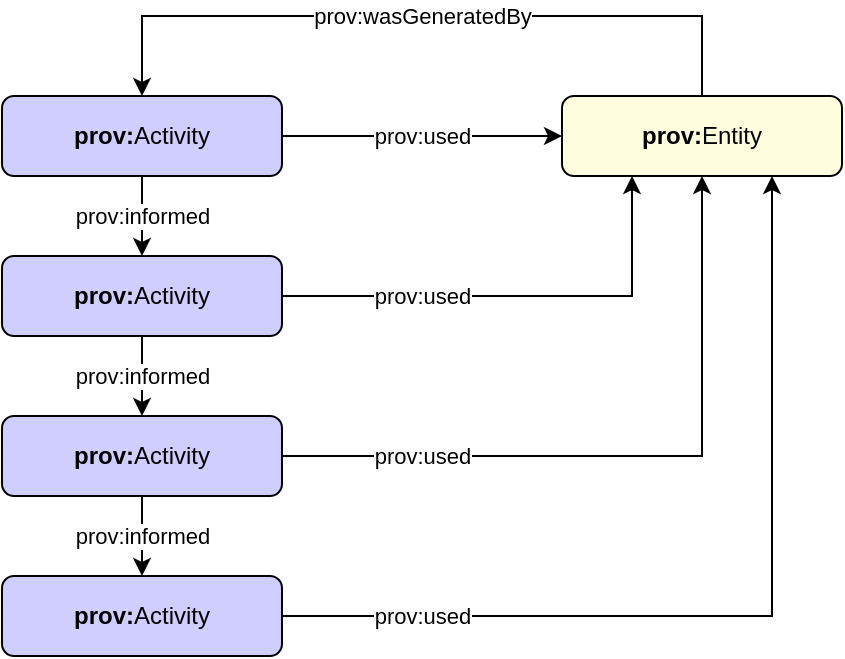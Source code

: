 <mxfile>
    <diagram id="nATCAIIqyFDKElrvJcmv" name="Page-1">
        <mxGraphModel dx="1388" dy="659" grid="1" gridSize="10" guides="1" tooltips="1" connect="1" arrows="1" fold="1" page="1" pageScale="1" pageWidth="827" pageHeight="1169" math="0" shadow="0">
            <root>
                <mxCell id="0"/>
                <mxCell id="1" parent="0"/>
                <mxCell id="7" value="prov:used" style="edgeStyle=none;html=1;exitX=1;exitY=0.5;exitDx=0;exitDy=0;entryX=0;entryY=0.5;entryDx=0;entryDy=0;" edge="1" parent="1" source="2" target="6">
                    <mxGeometry relative="1" as="geometry">
                        <mxPoint as="offset"/>
                    </mxGeometry>
                </mxCell>
                <mxCell id="8" value="prov:informed" style="edgeStyle=none;html=1;exitX=0.5;exitY=1;exitDx=0;exitDy=0;entryX=0.5;entryY=0;entryDx=0;entryDy=0;" edge="1" parent="1" source="2" target="3">
                    <mxGeometry relative="1" as="geometry"/>
                </mxCell>
                <mxCell id="2" value="&lt;b&gt;prov:&lt;/b&gt;Activity" style="rounded=1;whiteSpace=wrap;html=1;labelBackgroundColor=none;fontColor=none;fillColor=#cfceff;fontSize=12;" vertex="1" parent="1">
                    <mxGeometry x="210" y="200" width="140" height="40" as="geometry"/>
                </mxCell>
                <mxCell id="9" value="prov:informed" style="edgeStyle=none;html=1;exitX=0.5;exitY=1;exitDx=0;exitDy=0;entryX=0.5;entryY=0;entryDx=0;entryDy=0;" edge="1" parent="1" source="3" target="4">
                    <mxGeometry relative="1" as="geometry"/>
                </mxCell>
                <mxCell id="12" value="prov:used" style="edgeStyle=orthogonalEdgeStyle;html=1;exitX=1;exitY=0.5;exitDx=0;exitDy=0;entryX=0.25;entryY=1;entryDx=0;entryDy=0;rounded=0;" edge="1" parent="1" source="3" target="6">
                    <mxGeometry x="-0.404" relative="1" as="geometry">
                        <mxPoint as="offset"/>
                    </mxGeometry>
                </mxCell>
                <mxCell id="3" value="&lt;b&gt;prov:&lt;/b&gt;Activity" style="rounded=1;whiteSpace=wrap;html=1;labelBackgroundColor=none;fontColor=none;fillColor=#cfceff;fontSize=12;" vertex="1" parent="1">
                    <mxGeometry x="210" y="280" width="140" height="40" as="geometry"/>
                </mxCell>
                <mxCell id="10" value="prov:informed" style="edgeStyle=none;html=1;exitX=0.5;exitY=1;exitDx=0;exitDy=0;entryX=0.5;entryY=0;entryDx=0;entryDy=0;" edge="1" parent="1" source="4" target="5">
                    <mxGeometry relative="1" as="geometry"/>
                </mxCell>
                <mxCell id="4" value="&lt;b&gt;prov:&lt;/b&gt;Activity" style="rounded=1;whiteSpace=wrap;html=1;labelBackgroundColor=none;fontColor=none;fillColor=#cfceff;fontSize=12;" vertex="1" parent="1">
                    <mxGeometry x="210" y="360" width="140" height="40" as="geometry"/>
                </mxCell>
                <mxCell id="5" value="&lt;b&gt;prov:&lt;/b&gt;Activity" style="rounded=1;whiteSpace=wrap;html=1;labelBackgroundColor=none;fontColor=none;fillColor=#cfceff;fontSize=12;" vertex="1" parent="1">
                    <mxGeometry x="210" y="440" width="140" height="40" as="geometry"/>
                </mxCell>
                <mxCell id="15" value="prov:wasGeneratedBy" style="edgeStyle=orthogonalEdgeStyle;rounded=0;html=1;exitX=0.5;exitY=0;exitDx=0;exitDy=0;entryX=0.5;entryY=0;entryDx=0;entryDy=0;" edge="1" parent="1" source="6" target="2">
                    <mxGeometry relative="1" as="geometry">
                        <Array as="points">
                            <mxPoint x="560" y="160"/>
                            <mxPoint x="280" y="160"/>
                        </Array>
                    </mxGeometry>
                </mxCell>
                <mxCell id="6" value="&lt;b&gt;prov:&lt;/b&gt;Entity" style="rounded=1;whiteSpace=wrap;html=1;labelBackgroundColor=none;fontColor=none;fillColor=#fffedf;fontSize=12;" vertex="1" parent="1">
                    <mxGeometry x="490" y="200" width="140" height="40" as="geometry"/>
                </mxCell>
                <mxCell id="13" value="prov:used" style="edgeStyle=orthogonalEdgeStyle;html=1;exitX=1;exitY=0.5;exitDx=0;exitDy=0;entryX=0.5;entryY=1;entryDx=0;entryDy=0;rounded=0;" edge="1" parent="1" source="4" target="6">
                    <mxGeometry x="-0.6" relative="1" as="geometry">
                        <mxPoint x="455" y="400" as="sourcePoint"/>
                        <mxPoint x="665" y="340" as="targetPoint"/>
                        <mxPoint as="offset"/>
                    </mxGeometry>
                </mxCell>
                <mxCell id="14" value="prov:used" style="edgeStyle=orthogonalEdgeStyle;html=1;exitX=1;exitY=0.5;exitDx=0;exitDy=0;rounded=0;entryX=0.75;entryY=1;entryDx=0;entryDy=0;" edge="1" parent="1" source="5" target="6">
                    <mxGeometry x="-0.699" relative="1" as="geometry">
                        <mxPoint x="370" y="320" as="sourcePoint"/>
                        <mxPoint x="560" y="240" as="targetPoint"/>
                        <mxPoint as="offset"/>
                    </mxGeometry>
                </mxCell>
            </root>
        </mxGraphModel>
    </diagram>
</mxfile>